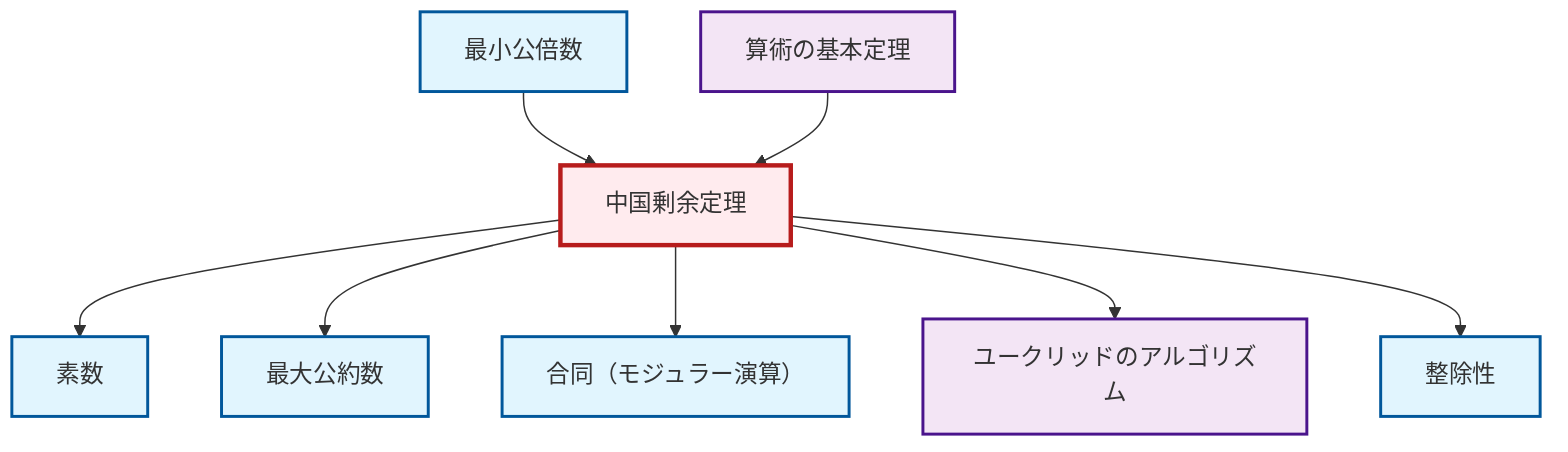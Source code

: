 graph TD
    classDef definition fill:#e1f5fe,stroke:#01579b,stroke-width:2px
    classDef theorem fill:#f3e5f5,stroke:#4a148c,stroke-width:2px
    classDef axiom fill:#fff3e0,stroke:#e65100,stroke-width:2px
    classDef example fill:#e8f5e9,stroke:#1b5e20,stroke-width:2px
    classDef current fill:#ffebee,stroke:#b71c1c,stroke-width:3px
    def-congruence["合同（モジュラー演算）"]:::definition
    def-lcm["最小公倍数"]:::definition
    def-prime["素数"]:::definition
    thm-chinese-remainder["中国剰余定理"]:::theorem
    def-divisibility["整除性"]:::definition
    def-gcd["最大公約数"]:::definition
    thm-euclidean-algorithm["ユークリッドのアルゴリズム"]:::theorem
    thm-fundamental-arithmetic["算術の基本定理"]:::theorem
    thm-chinese-remainder --> def-prime
    thm-chinese-remainder --> def-gcd
    def-lcm --> thm-chinese-remainder
    thm-chinese-remainder --> def-congruence
    thm-chinese-remainder --> thm-euclidean-algorithm
    thm-fundamental-arithmetic --> thm-chinese-remainder
    thm-chinese-remainder --> def-divisibility
    class thm-chinese-remainder current